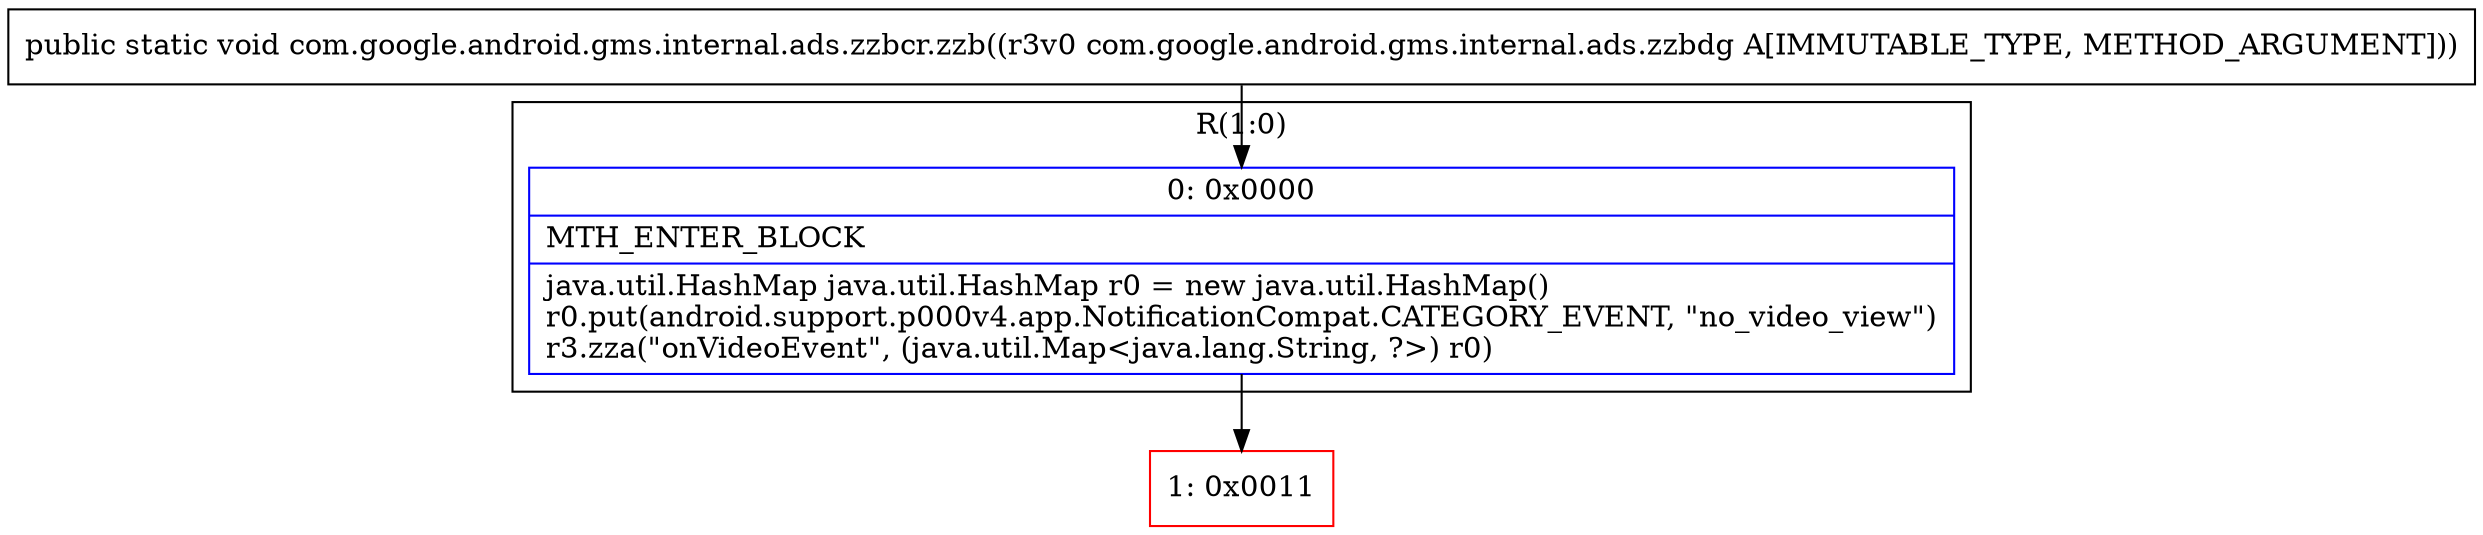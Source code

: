 digraph "CFG forcom.google.android.gms.internal.ads.zzbcr.zzb(Lcom\/google\/android\/gms\/internal\/ads\/zzbdg;)V" {
subgraph cluster_Region_1930718093 {
label = "R(1:0)";
node [shape=record,color=blue];
Node_0 [shape=record,label="{0\:\ 0x0000|MTH_ENTER_BLOCK\l|java.util.HashMap java.util.HashMap r0 = new java.util.HashMap()\lr0.put(android.support.p000v4.app.NotificationCompat.CATEGORY_EVENT, \"no_video_view\")\lr3.zza(\"onVideoEvent\", (java.util.Map\<java.lang.String, ?\>) r0)\l}"];
}
Node_1 [shape=record,color=red,label="{1\:\ 0x0011}"];
MethodNode[shape=record,label="{public static void com.google.android.gms.internal.ads.zzbcr.zzb((r3v0 com.google.android.gms.internal.ads.zzbdg A[IMMUTABLE_TYPE, METHOD_ARGUMENT])) }"];
MethodNode -> Node_0;
Node_0 -> Node_1;
}

